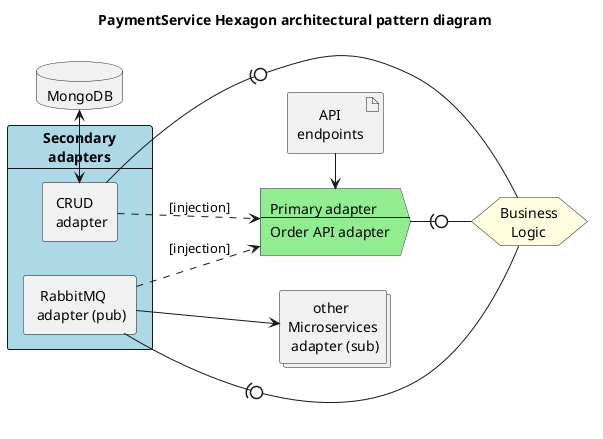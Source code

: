 @startuml

' documentation: https://plantuml.com/deployment-diagram

title PaymentService Hexagon architectural pattern diagram
left to right direction

artifact "      API\nendpoints" as AEP
action API #LightGreen[
Primary adapter
----
Order API adapter
]

card "Secondary\nadapters" #LightBlue {
    agent "  RabbitMQ\n adapter (pub)" as PUB
    agent " CRUD\n adapter" as CRUD
}

database "MongoDB" as MONGO
collections "       other\nMicroservices\n adapter (sub)" as SERVICES

hexagon #LightYellow"Business\n   Logic" as BUSINESS

API -(0- BUSINESS

PUB --> SERVICES
AEP -> API
BUSINESS -0)- PUB
BUSINESS -0)- CRUD
CRUD <-> MONGO
CRUD -[dashed]-> API : [injection]
PUB -[dashed]-> API : [injection]

@enduml
